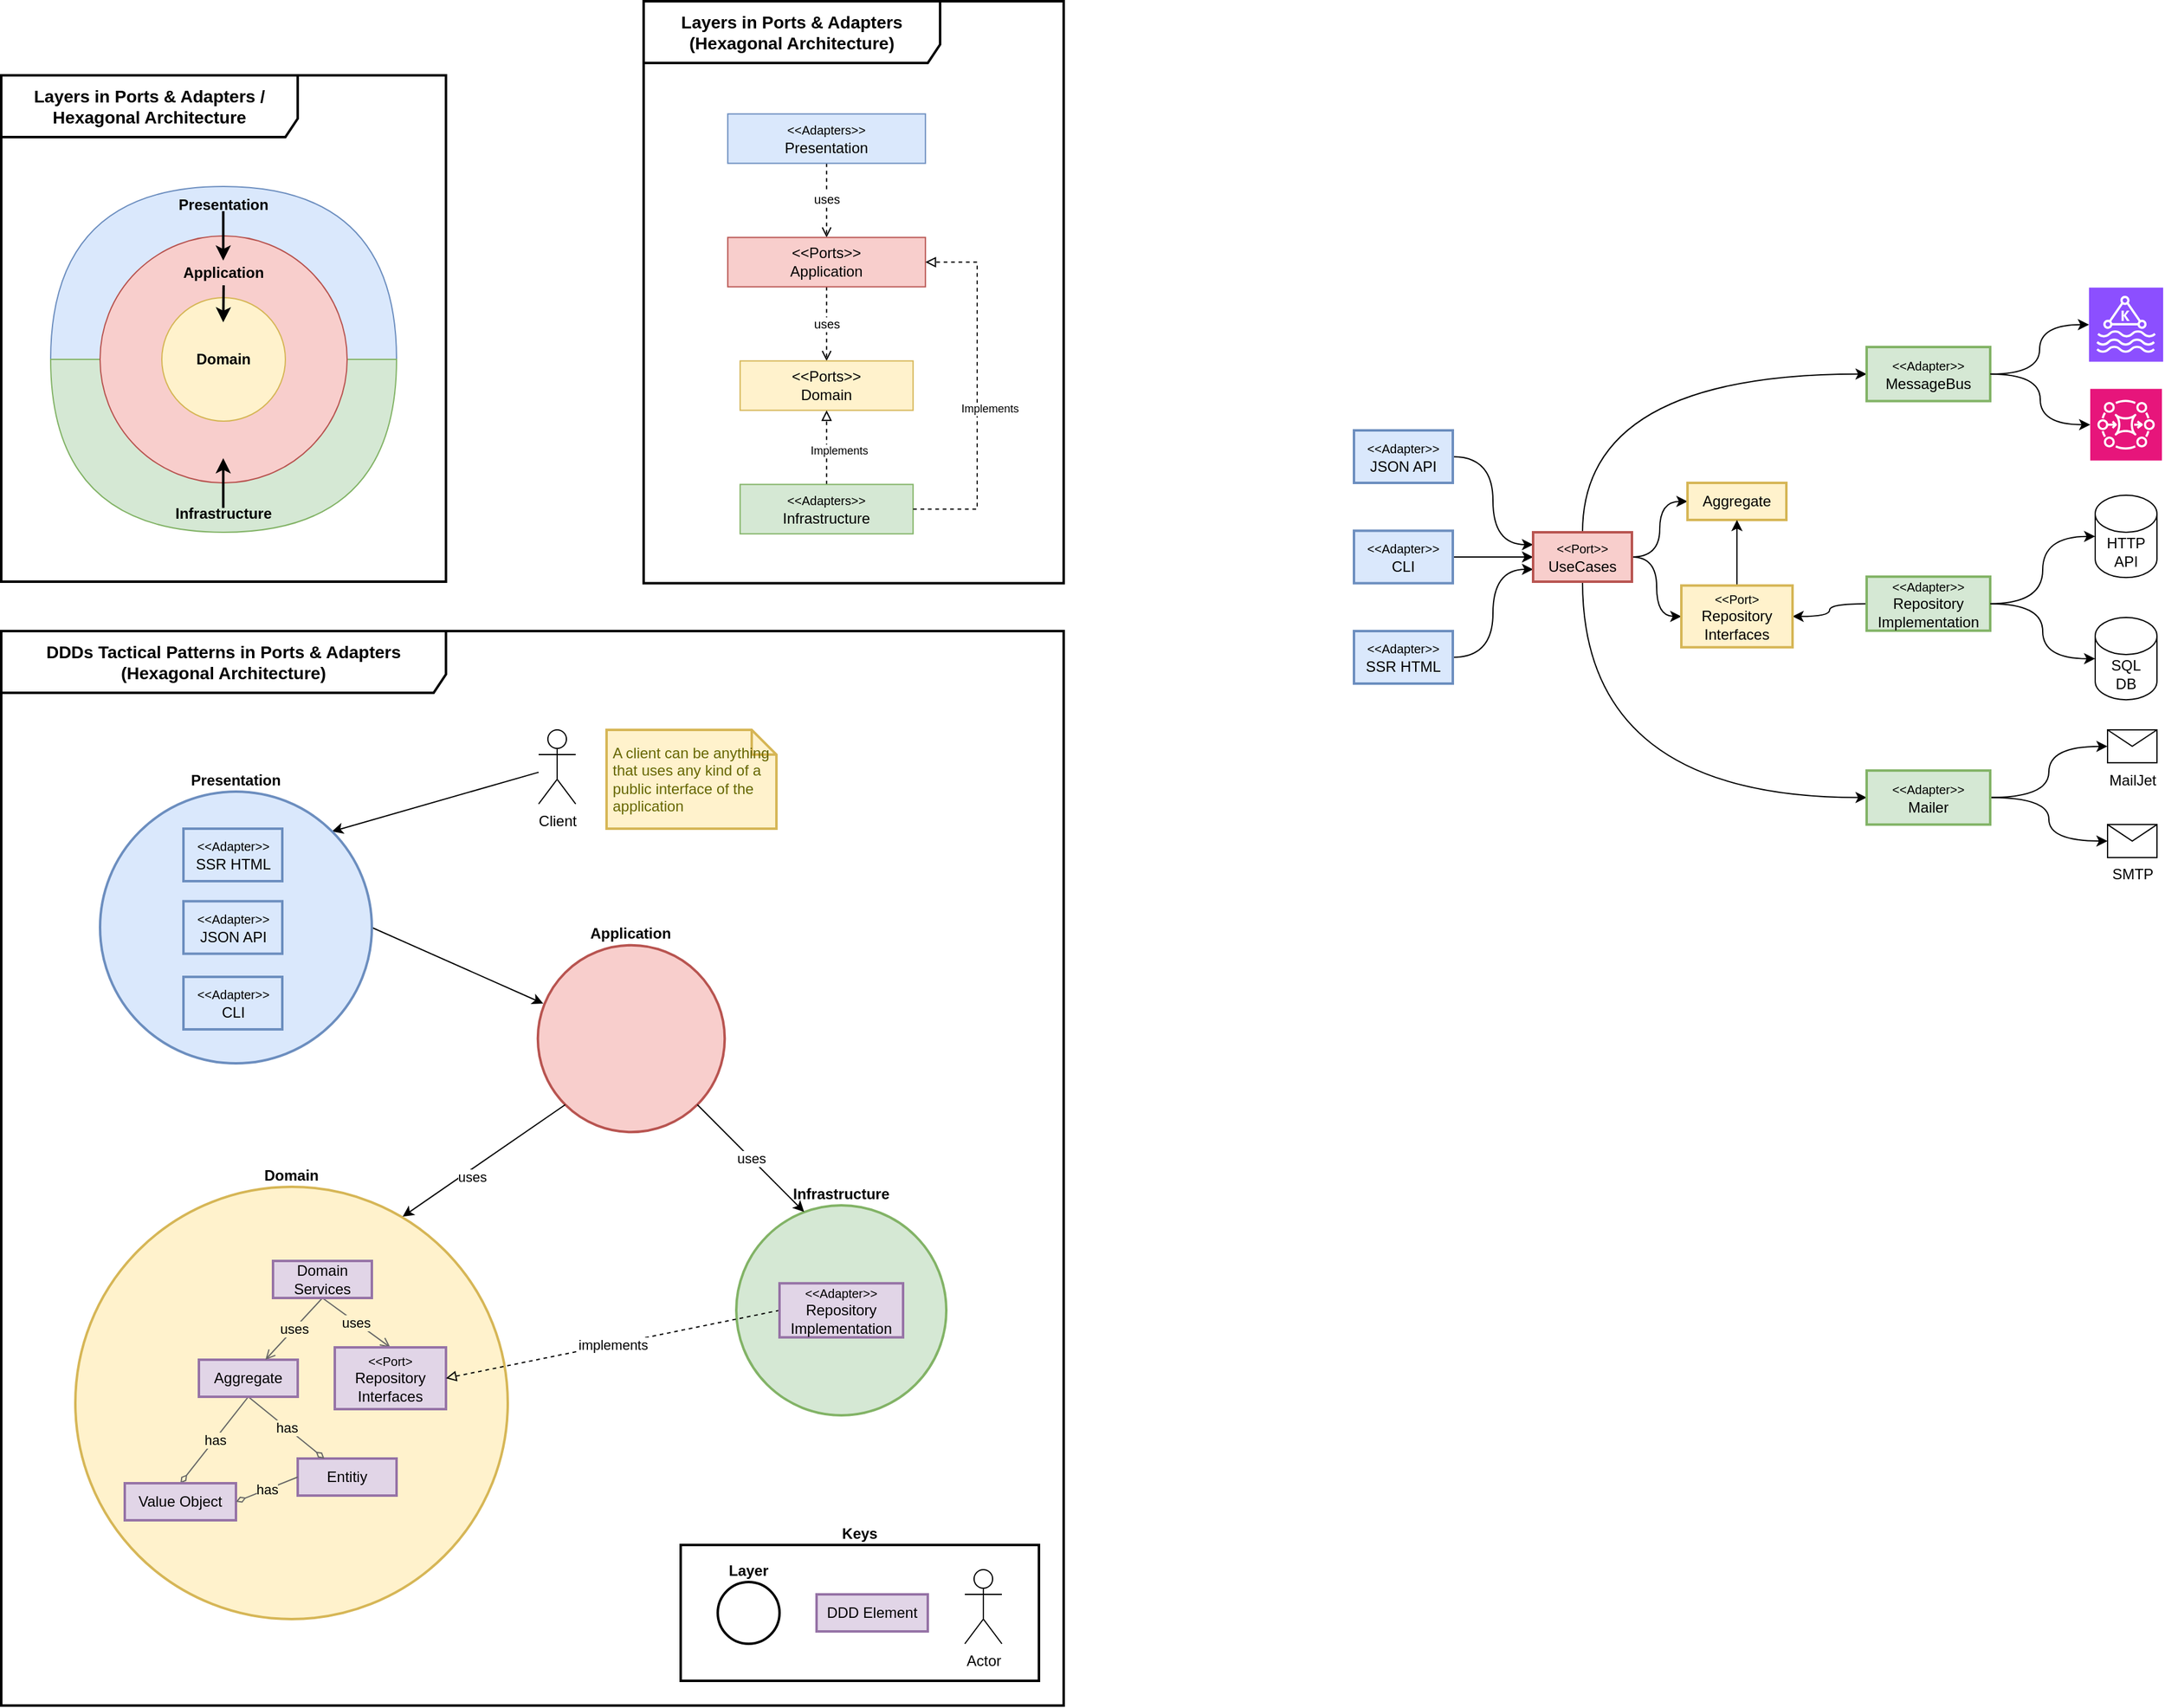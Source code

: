 <mxfile version="22.1.2" type="device">
  <diagram name="Page-1" id="73PYHnkMWjdvTnTkCXTh">
    <mxGraphModel dx="1728" dy="997" grid="1" gridSize="10" guides="1" tooltips="1" connect="1" arrows="1" fold="1" page="1" pageScale="1" pageWidth="850" pageHeight="1100" math="0" shadow="0">
      <root>
        <mxCell id="0" />
        <mxCell id="1" parent="0" />
        <mxCell id="59AgvJcLuvJnNVT1P-3v-4" value="" style="shape=or;whiteSpace=wrap;html=1;fillColor=#dae8fc;strokeColor=#6c8ebf;rotation=-90;" parent="1" vertex="1">
          <mxGeometry x="210" y="410" width="140" height="280" as="geometry" />
        </mxCell>
        <mxCell id="59AgvJcLuvJnNVT1P-3v-5" value="" style="shape=or;whiteSpace=wrap;html=1;rotation=90;fillColor=#d5e8d4;strokeColor=#82b366;" parent="1" vertex="1">
          <mxGeometry x="210" y="550" width="140" height="280" as="geometry" />
        </mxCell>
        <mxCell id="59AgvJcLuvJnNVT1P-3v-2" value="Domain" style="ellipse;whiteSpace=wrap;html=1;aspect=fixed;fillColor=#f8cecc;strokeColor=#b85450;" parent="1" vertex="1">
          <mxGeometry x="180" y="520" width="200" height="200" as="geometry" />
        </mxCell>
        <mxCell id="59AgvJcLuvJnNVT1P-3v-1" value="&lt;b&gt;Domain&lt;/b&gt;" style="ellipse;whiteSpace=wrap;html=1;aspect=fixed;fillColor=#fff2cc;strokeColor=#d6b656;" parent="1" vertex="1">
          <mxGeometry x="230" y="570" width="100" height="100" as="geometry" />
        </mxCell>
        <mxCell id="59AgvJcLuvJnNVT1P-3v-10" value="" style="endArrow=classic;html=1;rounded=0;strokeWidth=2;" parent="1" edge="1">
          <mxGeometry width="50" height="50" relative="1" as="geometry">
            <mxPoint x="279.71" y="740.29" as="sourcePoint" />
            <mxPoint x="279.71" y="700" as="targetPoint" />
          </mxGeometry>
        </mxCell>
        <mxCell id="59AgvJcLuvJnNVT1P-3v-12" value="" style="endArrow=classic;html=1;rounded=0;strokeWidth=2;" parent="1" edge="1">
          <mxGeometry width="50" height="50" relative="1" as="geometry">
            <mxPoint x="279.71" y="500" as="sourcePoint" />
            <mxPoint x="279.71" y="540" as="targetPoint" />
          </mxGeometry>
        </mxCell>
        <mxCell id="59AgvJcLuvJnNVT1P-3v-13" value="Infrastructure" style="text;html=1;strokeColor=none;fillColor=none;align=center;verticalAlign=middle;whiteSpace=wrap;rounded=0;fontStyle=1" parent="1" vertex="1">
          <mxGeometry x="250" y="730" width="60" height="30" as="geometry" />
        </mxCell>
        <mxCell id="59AgvJcLuvJnNVT1P-3v-14" value="Presentation" style="text;html=1;strokeColor=none;fillColor=none;align=center;verticalAlign=middle;whiteSpace=wrap;rounded=0;fontStyle=1" parent="1" vertex="1">
          <mxGeometry x="250" y="480" width="60" height="30" as="geometry" />
        </mxCell>
        <mxCell id="59AgvJcLuvJnNVT1P-3v-16" value="" style="endArrow=classic;html=1;rounded=0;strokeWidth=2;" parent="1" edge="1">
          <mxGeometry width="50" height="50" relative="1" as="geometry">
            <mxPoint x="280" y="560" as="sourcePoint" />
            <mxPoint x="279.71" y="590" as="targetPoint" />
          </mxGeometry>
        </mxCell>
        <mxCell id="59AgvJcLuvJnNVT1P-3v-17" value="Application" style="text;html=1;strokeColor=none;fillColor=none;align=center;verticalAlign=middle;whiteSpace=wrap;rounded=0;fontStyle=1" parent="1" vertex="1">
          <mxGeometry x="250" y="535" width="60" height="30" as="geometry" />
        </mxCell>
        <mxCell id="59AgvJcLuvJnNVT1P-3v-18" value="Layers in Ports &amp;amp; Adapters / Hexagonal Architecture" style="shape=umlFrame;whiteSpace=wrap;html=1;pointerEvents=0;width=240;height=50;fontStyle=1;fontSize=14;strokeWidth=2;" parent="1" vertex="1">
          <mxGeometry x="100" y="390" width="360" height="410" as="geometry" />
        </mxCell>
        <mxCell id="_jukSftoeUl8cFLZuLSr-1" value="Keys" style="rounded=0;whiteSpace=wrap;html=1;fillColor=none;labelPosition=center;verticalLabelPosition=top;align=center;verticalAlign=bottom;fontStyle=1;strokeWidth=2;" parent="1" vertex="1">
          <mxGeometry x="650" y="1580" width="290" height="110" as="geometry" />
        </mxCell>
        <mxCell id="_jukSftoeUl8cFLZuLSr-2" value="Application" style="ellipse;whiteSpace=wrap;html=1;aspect=fixed;labelPosition=center;verticalLabelPosition=top;align=center;verticalAlign=bottom;fontStyle=1;fillColor=#f8cecc;strokeColor=#b85450;strokeWidth=2;" parent="1" vertex="1">
          <mxGeometry x="534.38" y="1094.38" width="151.25" height="151.25" as="geometry" />
        </mxCell>
        <mxCell id="_jukSftoeUl8cFLZuLSr-3" value="Domain" style="ellipse;whiteSpace=wrap;html=1;aspect=fixed;labelPosition=center;verticalLabelPosition=top;align=center;verticalAlign=bottom;fontStyle=1;fillColor=#fff2cc;strokeColor=#d6b656;strokeWidth=2;" parent="1" vertex="1">
          <mxGeometry x="160" y="1290" width="350" height="350" as="geometry" />
        </mxCell>
        <mxCell id="_jukSftoeUl8cFLZuLSr-4" value="Entitiy" style="rounded=0;whiteSpace=wrap;html=1;fillColor=#e1d5e7;strokeColor=#9673a6;strokeWidth=2;" parent="1" vertex="1">
          <mxGeometry x="340" y="1510" width="80" height="30" as="geometry" />
        </mxCell>
        <mxCell id="_jukSftoeUl8cFLZuLSr-5" value="has" style="rounded=0;orthogonalLoop=1;jettySize=auto;html=1;exitX=0.5;exitY=1;exitDx=0;exitDy=0;entryX=0.5;entryY=0;entryDx=0;entryDy=0;fillColor=#f5f5f5;strokeColor=#666666;endArrow=diamondThin;endFill=0;labelBackgroundColor=#FFF2CC;" parent="1" source="_jukSftoeUl8cFLZuLSr-7" target="_jukSftoeUl8cFLZuLSr-8" edge="1">
          <mxGeometry relative="1" as="geometry" />
        </mxCell>
        <mxCell id="_jukSftoeUl8cFLZuLSr-6" value="has" style="rounded=0;orthogonalLoop=1;jettySize=auto;html=1;exitX=0.5;exitY=1;exitDx=0;exitDy=0;fillColor=#f5f5f5;strokeColor=#666666;endArrow=diamondThin;endFill=0;strokeWidth=1;labelBackgroundColor=#FFF2CC;" parent="1" source="_jukSftoeUl8cFLZuLSr-7" target="_jukSftoeUl8cFLZuLSr-4" edge="1">
          <mxGeometry relative="1" as="geometry" />
        </mxCell>
        <mxCell id="_jukSftoeUl8cFLZuLSr-7" value="Aggregate" style="rounded=0;whiteSpace=wrap;html=1;fillColor=#e1d5e7;strokeColor=#9673a6;strokeWidth=2;" parent="1" vertex="1">
          <mxGeometry x="260" y="1430" width="80" height="30" as="geometry" />
        </mxCell>
        <mxCell id="_jukSftoeUl8cFLZuLSr-8" value="Value Object" style="rounded=0;whiteSpace=wrap;html=1;fillColor=#e1d5e7;strokeColor=#9673a6;strokeWidth=2;" parent="1" vertex="1">
          <mxGeometry x="200" y="1530" width="90" height="30" as="geometry" />
        </mxCell>
        <mxCell id="_jukSftoeUl8cFLZuLSr-9" value="uses" style="rounded=0;orthogonalLoop=1;jettySize=auto;html=1;exitX=0.5;exitY=1;exitDx=0;exitDy=0;fillColor=#f5f5f5;strokeColor=#666666;endArrow=open;endFill=0;labelBackgroundColor=#FFF2CC;" parent="1" source="_jukSftoeUl8cFLZuLSr-11" target="_jukSftoeUl8cFLZuLSr-7" edge="1">
          <mxGeometry relative="1" as="geometry" />
        </mxCell>
        <mxCell id="_jukSftoeUl8cFLZuLSr-10" value="uses" style="rounded=0;orthogonalLoop=1;jettySize=auto;html=1;exitX=0.5;exitY=1;exitDx=0;exitDy=0;entryX=0.5;entryY=0;entryDx=0;entryDy=0;fillColor=#f5f5f5;strokeColor=#666666;endArrow=open;endFill=0;labelBackgroundColor=#FFF2CC;" parent="1" source="_jukSftoeUl8cFLZuLSr-11" target="_jukSftoeUl8cFLZuLSr-12" edge="1">
          <mxGeometry relative="1" as="geometry" />
        </mxCell>
        <mxCell id="_jukSftoeUl8cFLZuLSr-11" value="Domain&lt;br&gt;Services" style="rounded=0;whiteSpace=wrap;html=1;fillColor=#e1d5e7;strokeColor=#9673a6;strokeWidth=2;" parent="1" vertex="1">
          <mxGeometry x="320" y="1350" width="80" height="30" as="geometry" />
        </mxCell>
        <mxCell id="_jukSftoeUl8cFLZuLSr-12" value="&lt;font style=&quot;font-size: 10px;&quot;&gt;&amp;lt;&amp;lt;Port&amp;gt;&lt;/font&gt;&lt;br&gt;Repository&lt;br&gt;Interfaces" style="rounded=0;whiteSpace=wrap;html=1;fillColor=#e1d5e7;strokeColor=#9673a6;strokeWidth=2;" parent="1" vertex="1">
          <mxGeometry x="370" y="1420" width="90" height="50" as="geometry" />
        </mxCell>
        <mxCell id="_jukSftoeUl8cFLZuLSr-13" value="Infrastructure" style="ellipse;whiteSpace=wrap;html=1;aspect=fixed;labelPosition=center;verticalLabelPosition=top;align=center;verticalAlign=bottom;fontStyle=1;fillColor=#d5e8d4;strokeColor=#82b366;strokeWidth=2;" parent="1" vertex="1">
          <mxGeometry x="695" y="1305" width="170" height="170" as="geometry" />
        </mxCell>
        <mxCell id="_jukSftoeUl8cFLZuLSr-14" value="implements" style="rounded=0;orthogonalLoop=1;jettySize=auto;html=1;exitX=0;exitY=0.5;exitDx=0;exitDy=0;entryX=1;entryY=0.5;entryDx=0;entryDy=0;dashed=1;endArrow=block;endFill=0;" parent="1" source="_jukSftoeUl8cFLZuLSr-15" target="_jukSftoeUl8cFLZuLSr-12" edge="1">
          <mxGeometry relative="1" as="geometry" />
        </mxCell>
        <mxCell id="_jukSftoeUl8cFLZuLSr-15" value="&lt;font style=&quot;font-size: 10px;&quot;&gt;&amp;lt;&amp;lt;Adapter&amp;gt;&amp;gt;&lt;/font&gt;&lt;br&gt;Repository&lt;br&gt;Implementation" style="rounded=0;whiteSpace=wrap;html=1;fillColor=#e1d5e7;strokeColor=#9673a6;strokeWidth=2;" parent="1" vertex="1">
          <mxGeometry x="730" y="1368.12" width="100" height="43.75" as="geometry" />
        </mxCell>
        <mxCell id="_jukSftoeUl8cFLZuLSr-16" value="uses" style="rounded=0;orthogonalLoop=1;jettySize=auto;html=1;exitX=1;exitY=1;exitDx=0;exitDy=0;entryX=0.323;entryY=0.031;entryDx=0;entryDy=0;entryPerimeter=0;" parent="1" source="_jukSftoeUl8cFLZuLSr-2" target="_jukSftoeUl8cFLZuLSr-13" edge="1">
          <mxGeometry relative="1" as="geometry" />
        </mxCell>
        <mxCell id="_jukSftoeUl8cFLZuLSr-17" value="uses" style="rounded=0;orthogonalLoop=1;jettySize=auto;html=1;exitX=0;exitY=1;exitDx=0;exitDy=0;entryX=0.757;entryY=0.069;entryDx=0;entryDy=0;entryPerimeter=0;" parent="1" source="_jukSftoeUl8cFLZuLSr-2" target="_jukSftoeUl8cFLZuLSr-3" edge="1">
          <mxGeometry x="0.19" y="5" relative="1" as="geometry">
            <mxPoint as="offset" />
          </mxGeometry>
        </mxCell>
        <mxCell id="_jukSftoeUl8cFLZuLSr-19" value="DDDs Tactical Patterns in Ports &amp;amp; Adapters&lt;br&gt;(Hexagonal Architecture)" style="shape=umlFrame;whiteSpace=wrap;html=1;pointerEvents=0;width=360;height=50;fontStyle=1;strokeWidth=2;fontSize=14;" parent="1" vertex="1">
          <mxGeometry x="100" y="840" width="860" height="870" as="geometry" />
        </mxCell>
        <mxCell id="_jukSftoeUl8cFLZuLSr-20" style="rounded=0;orthogonalLoop=1;jettySize=auto;html=1;entryX=1;entryY=0;entryDx=0;entryDy=0;" parent="1" source="_jukSftoeUl8cFLZuLSr-21" target="_jukSftoeUl8cFLZuLSr-23" edge="1">
          <mxGeometry relative="1" as="geometry" />
        </mxCell>
        <mxCell id="_jukSftoeUl8cFLZuLSr-21" value="Client" style="shape=umlActor;verticalLabelPosition=bottom;verticalAlign=top;html=1;outlineConnect=0;" parent="1" vertex="1">
          <mxGeometry x="535" y="920" width="30" height="60" as="geometry" />
        </mxCell>
        <mxCell id="_jukSftoeUl8cFLZuLSr-22" style="rounded=0;orthogonalLoop=1;jettySize=auto;html=1;exitX=1;exitY=0.5;exitDx=0;exitDy=0;entryX=0.029;entryY=0.312;entryDx=0;entryDy=0;entryPerimeter=0;" parent="1" source="_jukSftoeUl8cFLZuLSr-23" target="_jukSftoeUl8cFLZuLSr-2" edge="1">
          <mxGeometry relative="1" as="geometry" />
        </mxCell>
        <mxCell id="_jukSftoeUl8cFLZuLSr-23" value="Presentation" style="ellipse;whiteSpace=wrap;html=1;aspect=fixed;labelPosition=center;verticalLabelPosition=top;align=center;verticalAlign=bottom;fontStyle=1;fillColor=#dae8fc;strokeColor=#6c8ebf;strokeWidth=2;" parent="1" vertex="1">
          <mxGeometry x="180" y="970" width="220" height="220" as="geometry" />
        </mxCell>
        <mxCell id="_jukSftoeUl8cFLZuLSr-24" value="DDD Element" style="rounded=0;whiteSpace=wrap;html=1;fillColor=#e1d5e7;strokeColor=#9673a6;strokeWidth=2;" parent="1" vertex="1">
          <mxGeometry x="760" y="1620" width="90" height="30" as="geometry" />
        </mxCell>
        <mxCell id="_jukSftoeUl8cFLZuLSr-25" value="Layer" style="ellipse;whiteSpace=wrap;html=1;aspect=fixed;labelPosition=center;verticalLabelPosition=top;align=center;verticalAlign=bottom;fontStyle=1;strokeWidth=2;" parent="1" vertex="1">
          <mxGeometry x="680" y="1610" width="50" height="50" as="geometry" />
        </mxCell>
        <mxCell id="_jukSftoeUl8cFLZuLSr-27" value="Actor" style="shape=umlActor;verticalLabelPosition=bottom;verticalAlign=top;html=1;outlineConnect=0;" parent="1" vertex="1">
          <mxGeometry x="880" y="1600" width="30" height="60" as="geometry" />
        </mxCell>
        <mxCell id="_jukSftoeUl8cFLZuLSr-28" value="&lt;font style=&quot;font-size: 10px;&quot;&gt;&amp;lt;&amp;lt;Adapter&amp;gt;&amp;gt;&lt;/font&gt;&lt;br&gt;JSON API" style="rounded=0;whiteSpace=wrap;html=1;fillColor=#dae8fc;strokeColor=#6c8ebf;strokeWidth=2;" parent="1" vertex="1">
          <mxGeometry x="247.5" y="1058.75" width="80" height="42.5" as="geometry" />
        </mxCell>
        <mxCell id="_jukSftoeUl8cFLZuLSr-29" value="&lt;font style=&quot;font-size: 10px;&quot;&gt;&amp;lt;&amp;lt;Adapter&amp;gt;&amp;gt;&lt;/font&gt;&lt;br&gt;CLI" style="rounded=0;whiteSpace=wrap;html=1;fillColor=#dae8fc;strokeColor=#6c8ebf;strokeWidth=2;" parent="1" vertex="1">
          <mxGeometry x="247.5" y="1120" width="80" height="42.5" as="geometry" />
        </mxCell>
        <mxCell id="_jukSftoeUl8cFLZuLSr-43" value="uses" style="edgeStyle=orthogonalEdgeStyle;rounded=0;orthogonalLoop=1;jettySize=auto;html=1;exitX=0.5;exitY=1;exitDx=0;exitDy=0;entryX=0.5;entryY=0;entryDx=0;entryDy=0;fontSize=10;endArrow=open;endFill=0;dashed=1;" parent="1" source="_jukSftoeUl8cFLZuLSr-39" target="_jukSftoeUl8cFLZuLSr-40" edge="1">
          <mxGeometry x="-0.042" relative="1" as="geometry">
            <mxPoint as="offset" />
          </mxGeometry>
        </mxCell>
        <mxCell id="_jukSftoeUl8cFLZuLSr-39" value="&lt;font style=&quot;font-size: 10px;&quot;&gt;&amp;lt;&amp;lt;Adapters&amp;gt;&amp;gt;&lt;/font&gt;&lt;br&gt;Presentation" style="rounded=0;whiteSpace=wrap;html=1;fillColor=#dae8fc;strokeColor=#6c8ebf;" parent="1" vertex="1">
          <mxGeometry x="688.12" y="421.25" width="160" height="40" as="geometry" />
        </mxCell>
        <mxCell id="_jukSftoeUl8cFLZuLSr-44" value="uses" style="rounded=0;orthogonalLoop=1;jettySize=auto;html=1;exitX=0.5;exitY=1;exitDx=0;exitDy=0;entryX=0.5;entryY=0;entryDx=0;entryDy=0;fontSize=10;endArrow=open;endFill=0;dashed=1;" parent="1" source="_jukSftoeUl8cFLZuLSr-40" target="_jukSftoeUl8cFLZuLSr-41" edge="1">
          <mxGeometry relative="1" as="geometry" />
        </mxCell>
        <mxCell id="_jukSftoeUl8cFLZuLSr-40" value="&amp;lt;&amp;lt;Ports&amp;gt;&amp;gt;&lt;br&gt;Application" style="rounded=0;whiteSpace=wrap;html=1;fillColor=#f8cecc;strokeColor=#b85450;" parent="1" vertex="1">
          <mxGeometry x="688.12" y="521.25" width="160" height="40" as="geometry" />
        </mxCell>
        <mxCell id="_jukSftoeUl8cFLZuLSr-41" value="&amp;lt;&amp;lt;Ports&amp;gt;&amp;gt;&lt;br&gt;Domain" style="rounded=0;whiteSpace=wrap;html=1;fillColor=#fff2cc;strokeColor=#d6b656;" parent="1" vertex="1">
          <mxGeometry x="698.12" y="621.25" width="140" height="40" as="geometry" />
        </mxCell>
        <mxCell id="_jukSftoeUl8cFLZuLSr-54" value="Implements" style="edgeStyle=orthogonalEdgeStyle;rounded=0;orthogonalLoop=1;jettySize=auto;html=1;exitX=0.5;exitY=0;exitDx=0;exitDy=0;endArrow=block;endFill=0;dashed=1;fontSize=9;" parent="1" source="_jukSftoeUl8cFLZuLSr-42" target="_jukSftoeUl8cFLZuLSr-41" edge="1">
          <mxGeometry x="-0.094" y="-10" relative="1" as="geometry">
            <mxPoint as="offset" />
          </mxGeometry>
        </mxCell>
        <mxCell id="_jukSftoeUl8cFLZuLSr-42" value="&lt;font style=&quot;font-size: 10px;&quot;&gt;&amp;lt;&amp;lt;Adapters&amp;gt;&amp;gt;&lt;/font&gt;&lt;br&gt;Infrastructure" style="rounded=0;whiteSpace=wrap;html=1;fillColor=#d5e8d4;strokeColor=#82b366;" parent="1" vertex="1">
          <mxGeometry x="698.12" y="721.25" width="140" height="40" as="geometry" />
        </mxCell>
        <mxCell id="_jukSftoeUl8cFLZuLSr-47" value="Layers in Ports &amp;amp; Adapters (Hexagonal Architecture)" style="shape=umlFrame;whiteSpace=wrap;html=1;pointerEvents=0;width=240;height=50;fontStyle=1;fontSize=14;strokeWidth=2;" parent="1" vertex="1">
          <mxGeometry x="620" y="330" width="340" height="471.25" as="geometry" />
        </mxCell>
        <mxCell id="_jukSftoeUl8cFLZuLSr-50" value="A client can be anything that uses any kind of a public interface of the application" style="shape=note;strokeWidth=2;fontSize=12;size=20;whiteSpace=wrap;html=1;fillColor=#fff2cc;strokeColor=#d6b656;fontColor=#666600;spacing=5;align=left;" parent="1" vertex="1">
          <mxGeometry x="590" y="920" width="137.5" height="80" as="geometry" />
        </mxCell>
        <mxCell id="_jukSftoeUl8cFLZuLSr-57" value="has" style="rounded=0;orthogonalLoop=1;jettySize=auto;html=1;exitX=0;exitY=0.5;exitDx=0;exitDy=0;fillColor=#f5f5f5;strokeColor=#666666;endArrow=diamondThin;endFill=0;strokeWidth=1;labelBackgroundColor=#FFF2CC;entryX=1;entryY=0.5;entryDx=0;entryDy=0;" parent="1" source="_jukSftoeUl8cFLZuLSr-4" target="_jukSftoeUl8cFLZuLSr-8" edge="1">
          <mxGeometry relative="1" as="geometry">
            <mxPoint x="310" y="1470" as="sourcePoint" />
            <mxPoint x="372" y="1520" as="targetPoint" />
          </mxGeometry>
        </mxCell>
        <mxCell id="_jukSftoeUl8cFLZuLSr-64" value="&lt;font style=&quot;font-size: 10px;&quot;&gt;&amp;lt;&amp;lt;Adapter&amp;gt;&amp;gt;&lt;/font&gt;&lt;br&gt;SSR HTML" style="rounded=0;whiteSpace=wrap;html=1;fillColor=#dae8fc;strokeColor=#6c8ebf;strokeWidth=2;" parent="1" vertex="1">
          <mxGeometry x="247.5" y="1000" width="80" height="42.5" as="geometry" />
        </mxCell>
        <mxCell id="_jukSftoeUl8cFLZuLSr-74" style="edgeStyle=orthogonalEdgeStyle;rounded=0;orthogonalLoop=1;jettySize=auto;html=1;entryX=0;entryY=0.75;entryDx=0;entryDy=0;curved=1;" parent="1" source="_jukSftoeUl8cFLZuLSr-31" target="_jukSftoeUl8cFLZuLSr-71" edge="1">
          <mxGeometry relative="1" as="geometry" />
        </mxCell>
        <mxCell id="_jukSftoeUl8cFLZuLSr-31" value="&lt;font style=&quot;font-size: 10px;&quot;&gt;&amp;lt;&amp;lt;Adapter&amp;gt;&amp;gt;&lt;/font&gt;&lt;br&gt;SSR HTML" style="rounded=0;whiteSpace=wrap;html=1;fillColor=#dae8fc;strokeColor=#6c8ebf;strokeWidth=2;" parent="1" vertex="1">
          <mxGeometry x="1195" y="840" width="80" height="42.5" as="geometry" />
        </mxCell>
        <mxCell id="_jukSftoeUl8cFLZuLSr-73" style="edgeStyle=orthogonalEdgeStyle;rounded=0;orthogonalLoop=1;jettySize=auto;html=1;exitX=1;exitY=0.5;exitDx=0;exitDy=0;curved=1;entryX=0;entryY=0.25;entryDx=0;entryDy=0;" parent="1" source="_jukSftoeUl8cFLZuLSr-62" target="_jukSftoeUl8cFLZuLSr-71" edge="1">
          <mxGeometry relative="1" as="geometry">
            <mxPoint x="1330" y="780" as="targetPoint" />
          </mxGeometry>
        </mxCell>
        <mxCell id="_jukSftoeUl8cFLZuLSr-62" value="&lt;font style=&quot;font-size: 10px;&quot;&gt;&amp;lt;&amp;lt;Adapter&amp;gt;&amp;gt;&lt;/font&gt;&lt;br&gt;JSON API" style="rounded=0;whiteSpace=wrap;html=1;fillColor=#dae8fc;strokeColor=#6c8ebf;strokeWidth=2;" parent="1" vertex="1">
          <mxGeometry x="1195" y="677.5" width="80" height="42.5" as="geometry" />
        </mxCell>
        <mxCell id="_jukSftoeUl8cFLZuLSr-72" style="edgeStyle=orthogonalEdgeStyle;rounded=0;orthogonalLoop=1;jettySize=auto;html=1;curved=1;entryX=0;entryY=0.5;entryDx=0;entryDy=0;" parent="1" source="_jukSftoeUl8cFLZuLSr-63" target="_jukSftoeUl8cFLZuLSr-71" edge="1">
          <mxGeometry relative="1" as="geometry" />
        </mxCell>
        <mxCell id="_jukSftoeUl8cFLZuLSr-63" value="&lt;font style=&quot;font-size: 10px;&quot;&gt;&amp;lt;&amp;lt;Adapter&amp;gt;&amp;gt;&lt;/font&gt;&lt;br&gt;CLI" style="rounded=0;whiteSpace=wrap;html=1;fillColor=#dae8fc;strokeColor=#6c8ebf;strokeWidth=2;" parent="1" vertex="1">
          <mxGeometry x="1195" y="758.75" width="80" height="42.5" as="geometry" />
        </mxCell>
        <mxCell id="_jukSftoeUl8cFLZuLSr-79" style="edgeStyle=orthogonalEdgeStyle;rounded=0;orthogonalLoop=1;jettySize=auto;html=1;exitX=0;exitY=0.5;exitDx=0;exitDy=0;entryX=1;entryY=0.5;entryDx=0;entryDy=0;curved=1;" parent="1" source="_jukSftoeUl8cFLZuLSr-70" target="_jukSftoeUl8cFLZuLSr-76" edge="1">
          <mxGeometry relative="1" as="geometry" />
        </mxCell>
        <mxCell id="_jukSftoeUl8cFLZuLSr-83" style="edgeStyle=orthogonalEdgeStyle;rounded=0;orthogonalLoop=1;jettySize=auto;html=1;exitX=1;exitY=0.5;exitDx=0;exitDy=0;curved=1;" parent="1" source="_jukSftoeUl8cFLZuLSr-70" target="_jukSftoeUl8cFLZuLSr-81" edge="1">
          <mxGeometry relative="1" as="geometry" />
        </mxCell>
        <mxCell id="_jukSftoeUl8cFLZuLSr-70" value="&lt;font style=&quot;font-size: 10px;&quot;&gt;&amp;lt;&amp;lt;Adapter&amp;gt;&amp;gt;&lt;/font&gt;&lt;br&gt;Repository&lt;br&gt;Implementation" style="rounded=0;whiteSpace=wrap;html=1;fillColor=#d5e8d4;strokeColor=#82b366;strokeWidth=2;" parent="1" vertex="1">
          <mxGeometry x="1610" y="795.94" width="100" height="43.75" as="geometry" />
        </mxCell>
        <mxCell id="_jukSftoeUl8cFLZuLSr-77" style="edgeStyle=orthogonalEdgeStyle;rounded=0;orthogonalLoop=1;jettySize=auto;html=1;exitX=1;exitY=0.5;exitDx=0;exitDy=0;entryX=0;entryY=0.5;entryDx=0;entryDy=0;curved=1;" parent="1" source="_jukSftoeUl8cFLZuLSr-71" target="_jukSftoeUl8cFLZuLSr-75" edge="1">
          <mxGeometry relative="1" as="geometry">
            <mxPoint x="1428.28" y="784.38" as="sourcePoint" />
            <mxPoint x="1473.28" y="729.38" as="targetPoint" />
          </mxGeometry>
        </mxCell>
        <mxCell id="_jukSftoeUl8cFLZuLSr-78" style="edgeStyle=orthogonalEdgeStyle;rounded=0;orthogonalLoop=1;jettySize=auto;html=1;exitX=1;exitY=0.5;exitDx=0;exitDy=0;entryX=0;entryY=0.5;entryDx=0;entryDy=0;curved=1;" parent="1" source="_jukSftoeUl8cFLZuLSr-71" target="_jukSftoeUl8cFLZuLSr-76" edge="1">
          <mxGeometry relative="1" as="geometry" />
        </mxCell>
        <mxCell id="_jukSftoeUl8cFLZuLSr-88" style="edgeStyle=orthogonalEdgeStyle;rounded=0;orthogonalLoop=1;jettySize=auto;html=1;exitX=0.5;exitY=0;exitDx=0;exitDy=0;entryX=0;entryY=0.5;entryDx=0;entryDy=0;curved=1;" parent="1" source="_jukSftoeUl8cFLZuLSr-71" target="_jukSftoeUl8cFLZuLSr-87" edge="1">
          <mxGeometry relative="1" as="geometry" />
        </mxCell>
        <mxCell id="_jukSftoeUl8cFLZuLSr-89" style="edgeStyle=orthogonalEdgeStyle;rounded=0;orthogonalLoop=1;jettySize=auto;html=1;exitX=0.5;exitY=1;exitDx=0;exitDy=0;entryX=0;entryY=0.5;entryDx=0;entryDy=0;curved=1;" parent="1" source="_jukSftoeUl8cFLZuLSr-71" target="_jukSftoeUl8cFLZuLSr-86" edge="1">
          <mxGeometry relative="1" as="geometry" />
        </mxCell>
        <mxCell id="_jukSftoeUl8cFLZuLSr-71" value="&lt;font style=&quot;font-size: 10px;&quot;&gt;&amp;lt;&amp;lt;Port&amp;gt;&amp;gt;&lt;/font&gt;&lt;br&gt;UseCases" style="rounded=0;whiteSpace=wrap;html=1;fillColor=#f8cecc;strokeColor=#b85450;strokeWidth=2;" parent="1" vertex="1">
          <mxGeometry x="1340" y="760" width="80" height="40" as="geometry" />
        </mxCell>
        <mxCell id="_jukSftoeUl8cFLZuLSr-75" value="Aggregate" style="rounded=0;whiteSpace=wrap;html=1;fillColor=#fff2cc;strokeColor=#d6b656;strokeWidth=2;" parent="1" vertex="1">
          <mxGeometry x="1465" y="720" width="80" height="30" as="geometry" />
        </mxCell>
        <mxCell id="_jukSftoeUl8cFLZuLSr-85" style="edgeStyle=orthogonalEdgeStyle;rounded=0;orthogonalLoop=1;jettySize=auto;html=1;exitX=0.5;exitY=0;exitDx=0;exitDy=0;" parent="1" source="_jukSftoeUl8cFLZuLSr-76" target="_jukSftoeUl8cFLZuLSr-75" edge="1">
          <mxGeometry relative="1" as="geometry" />
        </mxCell>
        <mxCell id="_jukSftoeUl8cFLZuLSr-76" value="&lt;font style=&quot;font-size: 10px;&quot;&gt;&amp;lt;&amp;lt;Port&amp;gt;&lt;/font&gt;&lt;br&gt;Repository&lt;br&gt;Interfaces" style="rounded=0;whiteSpace=wrap;html=1;fillColor=#fff2cc;strokeColor=#d6b656;strokeWidth=2;" parent="1" vertex="1">
          <mxGeometry x="1460" y="803.13" width="90" height="50" as="geometry" />
        </mxCell>
        <mxCell id="_jukSftoeUl8cFLZuLSr-80" value="HTTP&lt;br&gt;API" style="shape=cylinder3;whiteSpace=wrap;html=1;boundedLbl=1;backgroundOutline=1;size=15;" parent="1" vertex="1">
          <mxGeometry x="1795" y="730" width="50" height="66.67" as="geometry" />
        </mxCell>
        <mxCell id="_jukSftoeUl8cFLZuLSr-81" value="SQL&lt;br&gt;DB" style="shape=cylinder3;whiteSpace=wrap;html=1;boundedLbl=1;backgroundOutline=1;size=15;" parent="1" vertex="1">
          <mxGeometry x="1795" y="828.96" width="50" height="66.67" as="geometry" />
        </mxCell>
        <mxCell id="_jukSftoeUl8cFLZuLSr-82" style="edgeStyle=orthogonalEdgeStyle;rounded=0;orthogonalLoop=1;jettySize=auto;html=1;exitX=1;exitY=0.5;exitDx=0;exitDy=0;entryX=0;entryY=0.5;entryDx=0;entryDy=0;entryPerimeter=0;curved=1;" parent="1" source="_jukSftoeUl8cFLZuLSr-70" target="_jukSftoeUl8cFLZuLSr-80" edge="1">
          <mxGeometry relative="1" as="geometry" />
        </mxCell>
        <mxCell id="_jukSftoeUl8cFLZuLSr-94" style="edgeStyle=orthogonalEdgeStyle;rounded=0;orthogonalLoop=1;jettySize=auto;html=1;entryX=0;entryY=0.5;entryDx=0;entryDy=0;curved=1;" parent="1" source="_jukSftoeUl8cFLZuLSr-86" target="_jukSftoeUl8cFLZuLSr-92" edge="1">
          <mxGeometry relative="1" as="geometry" />
        </mxCell>
        <mxCell id="_jukSftoeUl8cFLZuLSr-95" style="edgeStyle=orthogonalEdgeStyle;rounded=0;orthogonalLoop=1;jettySize=auto;html=1;exitX=1;exitY=0.5;exitDx=0;exitDy=0;entryX=0;entryY=0.5;entryDx=0;entryDy=0;curved=1;" parent="1" source="_jukSftoeUl8cFLZuLSr-86" target="_jukSftoeUl8cFLZuLSr-93" edge="1">
          <mxGeometry relative="1" as="geometry" />
        </mxCell>
        <mxCell id="_jukSftoeUl8cFLZuLSr-86" value="&lt;font style=&quot;font-size: 10px;&quot;&gt;&amp;lt;&amp;lt;Adapter&amp;gt;&amp;gt;&lt;/font&gt;&lt;br&gt;Mailer" style="rounded=0;whiteSpace=wrap;html=1;fillColor=#d5e8d4;strokeColor=#82b366;strokeWidth=2;" parent="1" vertex="1">
          <mxGeometry x="1610" y="952.92" width="100" height="43.75" as="geometry" />
        </mxCell>
        <mxCell id="_jukSftoeUl8cFLZuLSr-91" style="edgeStyle=orthogonalEdgeStyle;rounded=0;orthogonalLoop=1;jettySize=auto;html=1;exitX=1;exitY=0.5;exitDx=0;exitDy=0;curved=1;" parent="1" source="_jukSftoeUl8cFLZuLSr-87" target="_jukSftoeUl8cFLZuLSr-90" edge="1">
          <mxGeometry relative="1" as="geometry" />
        </mxCell>
        <mxCell id="_jukSftoeUl8cFLZuLSr-87" value="&lt;font style=&quot;font-size: 10px;&quot;&gt;&amp;lt;&amp;lt;Adapter&amp;gt;&amp;gt;&lt;/font&gt;&lt;br&gt;MessageBus" style="rounded=0;whiteSpace=wrap;html=1;fillColor=#d5e8d4;strokeColor=#82b366;strokeWidth=2;" parent="1" vertex="1">
          <mxGeometry x="1610" y="610" width="100" height="43.75" as="geometry" />
        </mxCell>
        <mxCell id="_jukSftoeUl8cFLZuLSr-90" value="" style="sketch=0;points=[[0,0,0],[0.25,0,0],[0.5,0,0],[0.75,0,0],[1,0,0],[0,1,0],[0.25,1,0],[0.5,1,0],[0.75,1,0],[1,1,0],[0,0.25,0],[0,0.5,0],[0,0.75,0],[1,0.25,0],[1,0.5,0],[1,0.75,0]];outlineConnect=0;fontColor=#232F3E;fillColor=#E7157B;strokeColor=#ffffff;dashed=0;verticalLabelPosition=bottom;verticalAlign=top;align=center;html=1;fontSize=12;fontStyle=0;aspect=fixed;shape=mxgraph.aws4.resourceIcon;resIcon=mxgraph.aws4.mq;" parent="1" vertex="1">
          <mxGeometry x="1791" y="643.88" width="58" height="58" as="geometry" />
        </mxCell>
        <mxCell id="_jukSftoeUl8cFLZuLSr-92" value="MailJet" style="shape=message;html=1;html=1;outlineConnect=0;labelPosition=center;verticalLabelPosition=bottom;align=center;verticalAlign=top;" parent="1" vertex="1">
          <mxGeometry x="1805" y="920.0" width="40" height="26.67" as="geometry" />
        </mxCell>
        <mxCell id="_jukSftoeUl8cFLZuLSr-93" value="SMTP" style="shape=message;html=1;html=1;outlineConnect=0;labelPosition=center;verticalLabelPosition=bottom;align=center;verticalAlign=top;" parent="1" vertex="1">
          <mxGeometry x="1805" y="996.67" width="40" height="26.67" as="geometry" />
        </mxCell>
        <mxCell id="_jukSftoeUl8cFLZuLSr-96" value="" style="sketch=0;points=[[0,0,0],[0.25,0,0],[0.5,0,0],[0.75,0,0],[1,0,0],[0,1,0],[0.25,1,0],[0.5,1,0],[0.75,1,0],[1,1,0],[0,0.25,0],[0,0.5,0],[0,0.75,0],[1,0.25,0],[1,0.5,0],[1,0.75,0]];outlineConnect=0;fontColor=#232F3E;fillColor=#8C4FFF;strokeColor=#ffffff;dashed=0;verticalLabelPosition=bottom;verticalAlign=top;align=center;html=1;fontSize=12;fontStyle=0;aspect=fixed;shape=mxgraph.aws4.resourceIcon;resIcon=mxgraph.aws4.managed_streaming_for_kafka;" parent="1" vertex="1">
          <mxGeometry x="1790" y="561.88" width="60" height="60" as="geometry" />
        </mxCell>
        <mxCell id="_jukSftoeUl8cFLZuLSr-97" style="edgeStyle=orthogonalEdgeStyle;rounded=0;orthogonalLoop=1;jettySize=auto;html=1;exitX=1;exitY=0.5;exitDx=0;exitDy=0;entryX=0;entryY=0.5;entryDx=0;entryDy=0;entryPerimeter=0;curved=1;" parent="1" source="_jukSftoeUl8cFLZuLSr-87" target="_jukSftoeUl8cFLZuLSr-96" edge="1">
          <mxGeometry relative="1" as="geometry" />
        </mxCell>
        <mxCell id="lX78wYAZ8RO4K5wPLeU1-1" value="Implements" style="rounded=0;orthogonalLoop=1;jettySize=auto;html=1;exitX=1;exitY=0.5;exitDx=0;exitDy=0;endArrow=block;endFill=0;dashed=1;fontSize=9;entryX=1;entryY=0.5;entryDx=0;entryDy=0;edgeStyle=orthogonalEdgeStyle;" edge="1" parent="1" source="_jukSftoeUl8cFLZuLSr-42" target="_jukSftoeUl8cFLZuLSr-40">
          <mxGeometry x="-0.094" y="-10" relative="1" as="geometry">
            <mxPoint as="offset" />
            <mxPoint x="820.12" y="666.25" as="sourcePoint" />
            <mxPoint x="744.12" y="666.25" as="targetPoint" />
            <Array as="points">
              <mxPoint x="890" y="741.25" />
              <mxPoint x="890" y="541.25" />
            </Array>
          </mxGeometry>
        </mxCell>
      </root>
    </mxGraphModel>
  </diagram>
</mxfile>
